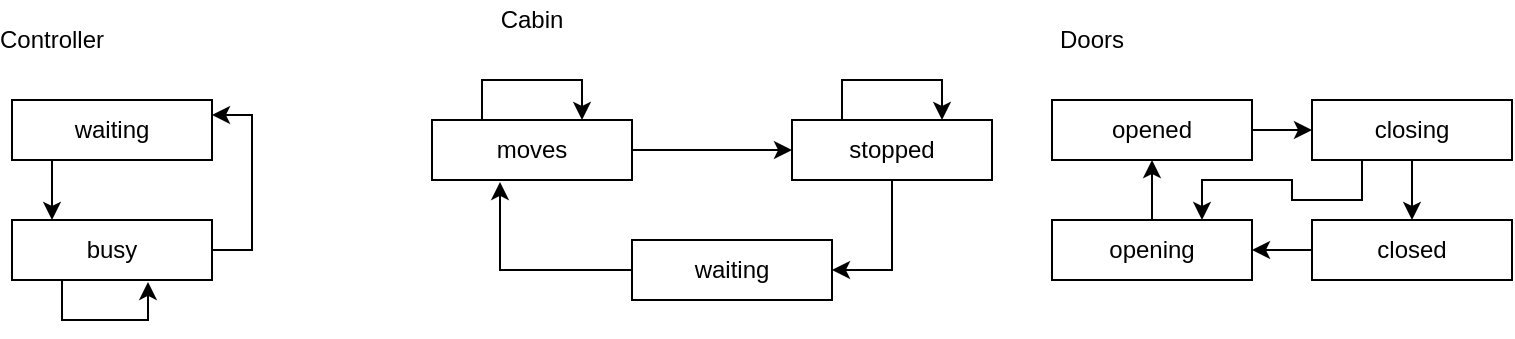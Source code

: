 <mxfile version="14.6.13" type="device"><diagram id="s4JWGGKmGELOw0c9i5dp" name="Страница 1"><mxGraphModel dx="822" dy="538" grid="1" gridSize="10" guides="1" tooltips="1" connect="1" arrows="1" fold="1" page="1" pageScale="1" pageWidth="827" pageHeight="1169" math="0" shadow="0"><root><mxCell id="0"/><mxCell id="1" parent="0"/><mxCell id="os4N7-0YHL4a4iCGzKe3-4" style="edgeStyle=orthogonalEdgeStyle;rounded=0;orthogonalLoop=1;jettySize=auto;html=1;exitX=0.5;exitY=1;exitDx=0;exitDy=0;" parent="1" source="os4N7-0YHL4a4iCGzKe3-1" target="os4N7-0YHL4a4iCGzKe3-3" edge="1"><mxGeometry relative="1" as="geometry"><Array as="points"><mxPoint x="160" y="200"/></Array></mxGeometry></mxCell><mxCell id="os4N7-0YHL4a4iCGzKe3-1" value="waiting" style="rounded=0;whiteSpace=wrap;html=1;" parent="1" vertex="1"><mxGeometry x="140" y="170" width="100" height="30" as="geometry"/></mxCell><mxCell id="os4N7-0YHL4a4iCGzKe3-2" value="Controller" style="text;html=1;strokeColor=none;fillColor=none;align=center;verticalAlign=middle;whiteSpace=wrap;rounded=0;" parent="1" vertex="1"><mxGeometry x="140" y="130" width="40" height="20" as="geometry"/></mxCell><mxCell id="reZWjEiSgt9wlC9G53xy-6" style="edgeStyle=orthogonalEdgeStyle;rounded=0;orthogonalLoop=1;jettySize=auto;html=1;exitX=1;exitY=0.5;exitDx=0;exitDy=0;entryX=1;entryY=0.25;entryDx=0;entryDy=0;" edge="1" parent="1" source="os4N7-0YHL4a4iCGzKe3-3" target="os4N7-0YHL4a4iCGzKe3-1"><mxGeometry relative="1" as="geometry"><mxPoint x="310" y="235" as="targetPoint"/></mxGeometry></mxCell><mxCell id="os4N7-0YHL4a4iCGzKe3-3" value="busy" style="rounded=0;whiteSpace=wrap;html=1;" parent="1" vertex="1"><mxGeometry x="140" y="230" width="100" height="30" as="geometry"/></mxCell><mxCell id="os4N7-0YHL4a4iCGzKe3-19" style="edgeStyle=orthogonalEdgeStyle;rounded=0;orthogonalLoop=1;jettySize=auto;html=1;exitX=0.25;exitY=0;exitDx=0;exitDy=0;entryX=0.75;entryY=0;entryDx=0;entryDy=0;" parent="1" source="os4N7-0YHL4a4iCGzKe3-9" target="os4N7-0YHL4a4iCGzKe3-9" edge="1"><mxGeometry relative="1" as="geometry"><mxPoint x="460" y="160" as="targetPoint"/><Array as="points"><mxPoint x="415" y="160"/><mxPoint x="465" y="160"/></Array></mxGeometry></mxCell><mxCell id="reZWjEiSgt9wlC9G53xy-1" style="edgeStyle=orthogonalEdgeStyle;rounded=0;orthogonalLoop=1;jettySize=auto;html=1;exitX=1;exitY=0.5;exitDx=0;exitDy=0;" edge="1" parent="1" source="os4N7-0YHL4a4iCGzKe3-9" target="os4N7-0YHL4a4iCGzKe3-14"><mxGeometry relative="1" as="geometry"/></mxCell><mxCell id="os4N7-0YHL4a4iCGzKe3-9" value="moves" style="rounded=0;whiteSpace=wrap;html=1;" parent="1" vertex="1"><mxGeometry x="350" y="180" width="100" height="30" as="geometry"/></mxCell><mxCell id="os4N7-0YHL4a4iCGzKe3-10" value="Cabin" style="text;html=1;strokeColor=none;fillColor=none;align=center;verticalAlign=middle;whiteSpace=wrap;rounded=0;" parent="1" vertex="1"><mxGeometry x="380" y="120" width="40" height="20" as="geometry"/></mxCell><mxCell id="reZWjEiSgt9wlC9G53xy-3" style="edgeStyle=orthogonalEdgeStyle;rounded=0;orthogonalLoop=1;jettySize=auto;html=1;exitX=0;exitY=0.5;exitDx=0;exitDy=0;entryX=0.34;entryY=1.033;entryDx=0;entryDy=0;entryPerimeter=0;" edge="1" parent="1" source="os4N7-0YHL4a4iCGzKe3-12" target="os4N7-0YHL4a4iCGzKe3-9"><mxGeometry relative="1" as="geometry"/></mxCell><mxCell id="os4N7-0YHL4a4iCGzKe3-12" value="waiting" style="rounded=0;whiteSpace=wrap;html=1;" parent="1" vertex="1"><mxGeometry x="450" y="240" width="100" height="30" as="geometry"/></mxCell><mxCell id="reZWjEiSgt9wlC9G53xy-2" style="edgeStyle=orthogonalEdgeStyle;rounded=0;orthogonalLoop=1;jettySize=auto;html=1;exitX=0.5;exitY=1;exitDx=0;exitDy=0;entryX=1;entryY=0.5;entryDx=0;entryDy=0;" edge="1" parent="1" source="os4N7-0YHL4a4iCGzKe3-14" target="os4N7-0YHL4a4iCGzKe3-12"><mxGeometry relative="1" as="geometry"/></mxCell><mxCell id="os4N7-0YHL4a4iCGzKe3-14" value="stopped" style="rounded=0;whiteSpace=wrap;html=1;" parent="1" vertex="1"><mxGeometry x="530" y="180" width="100" height="30" as="geometry"/></mxCell><mxCell id="os4N7-0YHL4a4iCGzKe3-32" style="edgeStyle=orthogonalEdgeStyle;rounded=0;orthogonalLoop=1;jettySize=auto;html=1;exitX=1;exitY=0.5;exitDx=0;exitDy=0;entryX=0;entryY=0.5;entryDx=0;entryDy=0;" parent="1" source="os4N7-0YHL4a4iCGzKe3-22" target="os4N7-0YHL4a4iCGzKe3-27" edge="1"><mxGeometry relative="1" as="geometry"/></mxCell><mxCell id="os4N7-0YHL4a4iCGzKe3-22" value="opened" style="rounded=0;whiteSpace=wrap;html=1;" parent="1" vertex="1"><mxGeometry x="660" y="170" width="100" height="30" as="geometry"/></mxCell><mxCell id="os4N7-0YHL4a4iCGzKe3-23" value="Doors" style="text;html=1;strokeColor=none;fillColor=none;align=center;verticalAlign=middle;whiteSpace=wrap;rounded=0;" parent="1" vertex="1"><mxGeometry x="660" y="130" width="40" height="20" as="geometry"/></mxCell><mxCell id="os4N7-0YHL4a4iCGzKe3-31" style="edgeStyle=orthogonalEdgeStyle;rounded=0;orthogonalLoop=1;jettySize=auto;html=1;exitX=0.5;exitY=0;exitDx=0;exitDy=0;entryX=0.5;entryY=1;entryDx=0;entryDy=0;" parent="1" source="os4N7-0YHL4a4iCGzKe3-25" target="os4N7-0YHL4a4iCGzKe3-22" edge="1"><mxGeometry relative="1" as="geometry"/></mxCell><mxCell id="os4N7-0YHL4a4iCGzKe3-33" style="edgeStyle=orthogonalEdgeStyle;rounded=0;orthogonalLoop=1;jettySize=auto;html=1;exitX=0.75;exitY=0;exitDx=0;exitDy=0;entryX=0.25;entryY=1;entryDx=0;entryDy=0;startArrow=classic;startFill=1;endArrow=none;endFill=0;" parent="1" source="os4N7-0YHL4a4iCGzKe3-25" target="os4N7-0YHL4a4iCGzKe3-27" edge="1"><mxGeometry relative="1" as="geometry"><Array as="points"><mxPoint x="735" y="210"/><mxPoint x="780" y="210"/><mxPoint x="780" y="220"/><mxPoint x="815" y="220"/></Array></mxGeometry></mxCell><mxCell id="os4N7-0YHL4a4iCGzKe3-25" value="opening" style="rounded=0;whiteSpace=wrap;html=1;" parent="1" vertex="1"><mxGeometry x="660" y="230" width="100" height="30" as="geometry"/></mxCell><mxCell id="os4N7-0YHL4a4iCGzKe3-29" style="edgeStyle=orthogonalEdgeStyle;rounded=0;orthogonalLoop=1;jettySize=auto;html=1;exitX=0.5;exitY=1;exitDx=0;exitDy=0;" parent="1" source="os4N7-0YHL4a4iCGzKe3-27" target="os4N7-0YHL4a4iCGzKe3-28" edge="1"><mxGeometry relative="1" as="geometry"/></mxCell><mxCell id="os4N7-0YHL4a4iCGzKe3-27" value="closing" style="rounded=0;whiteSpace=wrap;html=1;" parent="1" vertex="1"><mxGeometry x="790" y="170" width="100" height="30" as="geometry"/></mxCell><mxCell id="os4N7-0YHL4a4iCGzKe3-30" style="edgeStyle=orthogonalEdgeStyle;rounded=0;orthogonalLoop=1;jettySize=auto;html=1;exitX=0;exitY=0.5;exitDx=0;exitDy=0;" parent="1" source="os4N7-0YHL4a4iCGzKe3-28" target="os4N7-0YHL4a4iCGzKe3-25" edge="1"><mxGeometry relative="1" as="geometry"/></mxCell><mxCell id="os4N7-0YHL4a4iCGzKe3-28" value="closed" style="rounded=0;whiteSpace=wrap;html=1;" parent="1" vertex="1"><mxGeometry x="790" y="230" width="100" height="30" as="geometry"/></mxCell><mxCell id="reZWjEiSgt9wlC9G53xy-12" style="edgeStyle=orthogonalEdgeStyle;rounded=0;orthogonalLoop=1;jettySize=auto;html=1;exitX=0.25;exitY=1;exitDx=0;exitDy=0;entryX=0.68;entryY=1.033;entryDx=0;entryDy=0;entryPerimeter=0;" edge="1" parent="1" source="os4N7-0YHL4a4iCGzKe3-3" target="os4N7-0YHL4a4iCGzKe3-3"><mxGeometry relative="1" as="geometry"/></mxCell><mxCell id="reZWjEiSgt9wlC9G53xy-19" style="edgeStyle=orthogonalEdgeStyle;rounded=0;orthogonalLoop=1;jettySize=auto;html=1;exitX=0.25;exitY=0;exitDx=0;exitDy=0;entryX=0.75;entryY=0;entryDx=0;entryDy=0;" edge="1" parent="1" source="os4N7-0YHL4a4iCGzKe3-14" target="os4N7-0YHL4a4iCGzKe3-14"><mxGeometry relative="1" as="geometry"><Array as="points"><mxPoint x="555" y="160"/><mxPoint x="605" y="160"/></Array></mxGeometry></mxCell></root></mxGraphModel></diagram></mxfile>